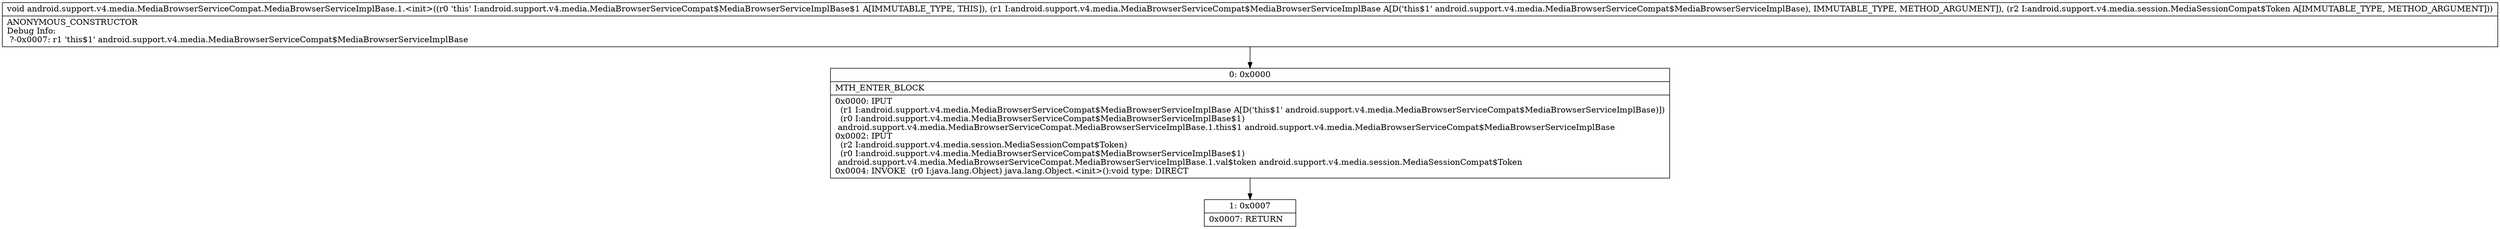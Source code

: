digraph "CFG forandroid.support.v4.media.MediaBrowserServiceCompat.MediaBrowserServiceImplBase.1.\<init\>(Landroid\/support\/v4\/media\/MediaBrowserServiceCompat$MediaBrowserServiceImplBase;Landroid\/support\/v4\/media\/session\/MediaSessionCompat$Token;)V" {
Node_0 [shape=record,label="{0\:\ 0x0000|MTH_ENTER_BLOCK\l|0x0000: IPUT  \l  (r1 I:android.support.v4.media.MediaBrowserServiceCompat$MediaBrowserServiceImplBase A[D('this$1' android.support.v4.media.MediaBrowserServiceCompat$MediaBrowserServiceImplBase)])\l  (r0 I:android.support.v4.media.MediaBrowserServiceCompat$MediaBrowserServiceImplBase$1)\l android.support.v4.media.MediaBrowserServiceCompat.MediaBrowserServiceImplBase.1.this$1 android.support.v4.media.MediaBrowserServiceCompat$MediaBrowserServiceImplBase \l0x0002: IPUT  \l  (r2 I:android.support.v4.media.session.MediaSessionCompat$Token)\l  (r0 I:android.support.v4.media.MediaBrowserServiceCompat$MediaBrowserServiceImplBase$1)\l android.support.v4.media.MediaBrowserServiceCompat.MediaBrowserServiceImplBase.1.val$token android.support.v4.media.session.MediaSessionCompat$Token \l0x0004: INVOKE  (r0 I:java.lang.Object) java.lang.Object.\<init\>():void type: DIRECT \l}"];
Node_1 [shape=record,label="{1\:\ 0x0007|0x0007: RETURN   \l}"];
MethodNode[shape=record,label="{void android.support.v4.media.MediaBrowserServiceCompat.MediaBrowserServiceImplBase.1.\<init\>((r0 'this' I:android.support.v4.media.MediaBrowserServiceCompat$MediaBrowserServiceImplBase$1 A[IMMUTABLE_TYPE, THIS]), (r1 I:android.support.v4.media.MediaBrowserServiceCompat$MediaBrowserServiceImplBase A[D('this$1' android.support.v4.media.MediaBrowserServiceCompat$MediaBrowserServiceImplBase), IMMUTABLE_TYPE, METHOD_ARGUMENT]), (r2 I:android.support.v4.media.session.MediaSessionCompat$Token A[IMMUTABLE_TYPE, METHOD_ARGUMENT]))  | ANONYMOUS_CONSTRUCTOR\lDebug Info:\l  ?\-0x0007: r1 'this$1' android.support.v4.media.MediaBrowserServiceCompat$MediaBrowserServiceImplBase\l}"];
MethodNode -> Node_0;
Node_0 -> Node_1;
}

